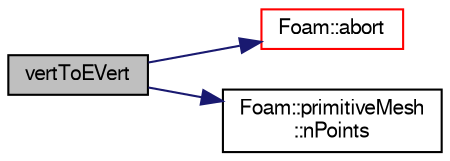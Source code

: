 digraph "vertToEVert"
{
  bgcolor="transparent";
  edge [fontname="FreeSans",fontsize="10",labelfontname="FreeSans",labelfontsize="10"];
  node [fontname="FreeSans",fontsize="10",shape=record];
  rankdir="LR";
  Node975 [label="vertToEVert",height=0.2,width=0.4,color="black", fillcolor="grey75", style="filled", fontcolor="black"];
  Node975 -> Node976 [color="midnightblue",fontsize="10",style="solid",fontname="FreeSans"];
  Node976 [label="Foam::abort",height=0.2,width=0.4,color="red",URL="$a21124.html#a447107a607d03e417307c203fa5fb44b"];
  Node975 -> Node1019 [color="midnightblue",fontsize="10",style="solid",fontname="FreeSans"];
  Node1019 [label="Foam::primitiveMesh\l::nPoints",height=0.2,width=0.4,color="black",URL="$a27530.html#a1c886a784a597459dbf2d9470798e9dd"];
}

